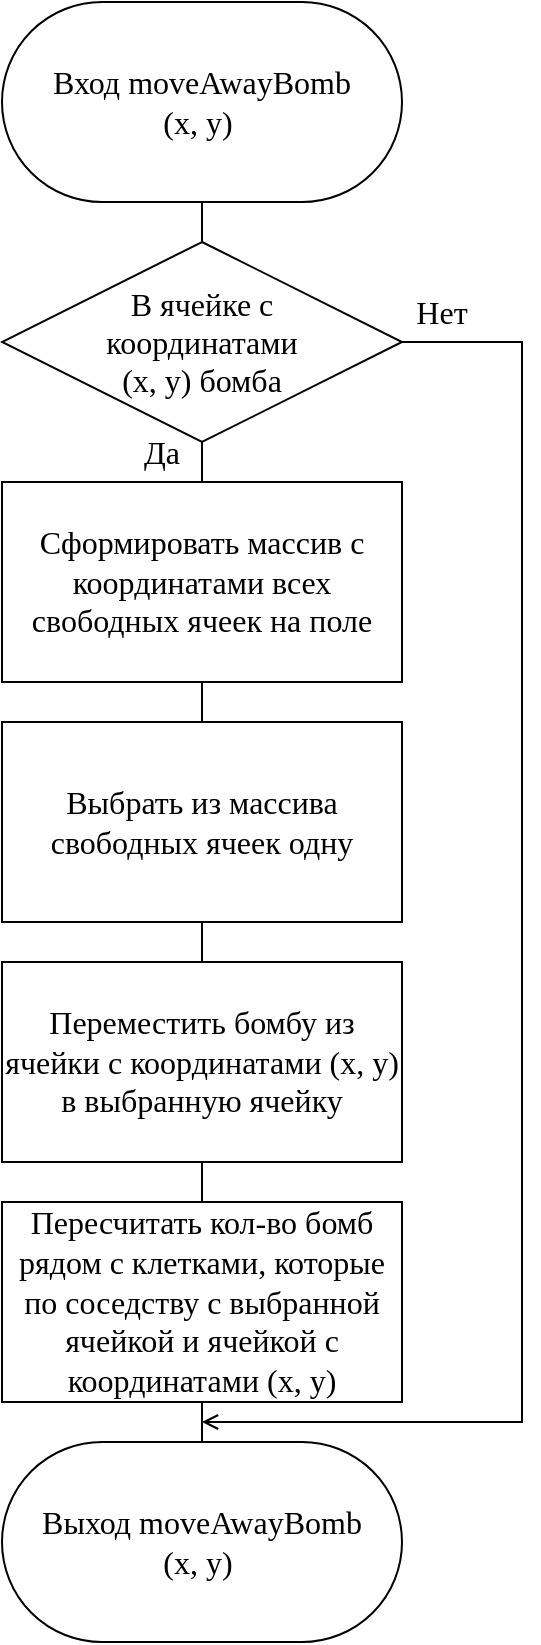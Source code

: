 <mxfile version="22.0.3" type="device">
  <diagram id="bekAUBVOrK7hu-xjGTDG" name="Страница — 3">
    <mxGraphModel dx="1036" dy="614" grid="1" gridSize="10" guides="1" tooltips="1" connect="1" arrows="1" fold="1" page="1" pageScale="1" pageWidth="827" pageHeight="1169" math="0" shadow="0">
      <root>
        <mxCell id="0" />
        <mxCell id="1" parent="0" />
        <mxCell id="WFR-Vjg9maMEg_Zy6Ejp-21" style="edgeStyle=orthogonalEdgeStyle;rounded=0;orthogonalLoop=1;jettySize=auto;html=1;exitX=0.5;exitY=1;exitDx=0;exitDy=0;entryX=0.5;entryY=0;entryDx=0;entryDy=0;endArrow=none;endFill=0;" parent="1" source="WFR-Vjg9maMEg_Zy6Ejp-2" edge="1">
          <mxGeometry relative="1" as="geometry">
            <mxPoint x="380" y="150" as="targetPoint" />
          </mxGeometry>
        </mxCell>
        <mxCell id="WFR-Vjg9maMEg_Zy6Ejp-2" value="&lt;font face=&quot;Times New Roman&quot; style=&quot;font-size: 16px;&quot;&gt;Вход moveAwayBomb&lt;br&gt;(x, y)&amp;nbsp;&lt;/font&gt;" style="rounded=1;whiteSpace=wrap;html=1;arcSize=50;" parent="1" vertex="1">
          <mxGeometry x="280" y="30" width="200" height="100" as="geometry" />
        </mxCell>
        <mxCell id="WFR-Vjg9maMEg_Zy6Ejp-3" value="&lt;font style=&quot;font-size: 16px;&quot; face=&quot;Times New Roman&quot;&gt;Выход moveAwayBomb&lt;br&gt;(x, y)&amp;nbsp;&lt;/font&gt;" style="rounded=1;whiteSpace=wrap;html=1;arcSize=50;" parent="1" vertex="1">
          <mxGeometry x="280" y="750" width="200" height="100" as="geometry" />
        </mxCell>
        <mxCell id="WFR-Vjg9maMEg_Zy6Ejp-4" style="edgeStyle=orthogonalEdgeStyle;rounded=0;orthogonalLoop=1;jettySize=auto;html=1;exitX=0.5;exitY=1;exitDx=0;exitDy=0;entryX=0.5;entryY=0;entryDx=0;entryDy=0;entryPerimeter=0;endArrow=none;endFill=0;" parent="1" edge="1">
          <mxGeometry relative="1" as="geometry">
            <mxPoint x="380" y="250" as="sourcePoint" />
            <mxPoint x="380" y="270" as="targetPoint" />
          </mxGeometry>
        </mxCell>
        <mxCell id="7Vo06xQtiuB3ALdzppe5-2" value="&lt;span style=&quot;font-size: 16px;&quot;&gt;Переместить бомбу из ячейки с координатами (x, y) в выбранную ячейку&lt;/span&gt;" style="rounded=0;whiteSpace=wrap;html=1;fontSize=14;fontFamily=Times New Roman;" parent="1" vertex="1">
          <mxGeometry x="280" y="510" width="200" height="100" as="geometry" />
        </mxCell>
        <mxCell id="1eSOd5HOGY_WjNMjaV9z-2" style="edgeStyle=orthogonalEdgeStyle;rounded=0;orthogonalLoop=1;jettySize=auto;html=1;exitX=0.5;exitY=1;exitDx=0;exitDy=0;entryX=0.5;entryY=1;entryDx=0;entryDy=0;entryPerimeter=0;endArrow=none;endFill=0;" parent="1" source="7Vo06xQtiuB3ALdzppe5-2" edge="1">
          <mxGeometry relative="1" as="geometry">
            <mxPoint x="380" y="630" as="targetPoint" />
          </mxGeometry>
        </mxCell>
        <mxCell id="GcaCQH5RMT06iKdXt14I-2" style="edgeStyle=orthogonalEdgeStyle;rounded=0;orthogonalLoop=1;jettySize=auto;html=1;exitX=1;exitY=0.5;exitDx=0;exitDy=0;endArrow=open;endFill=0;" edge="1" parent="1" source="GcaCQH5RMT06iKdXt14I-1">
          <mxGeometry relative="1" as="geometry">
            <mxPoint x="380" y="740" as="targetPoint" />
            <Array as="points">
              <mxPoint x="540" y="200" />
              <mxPoint x="540" y="740" />
            </Array>
          </mxGeometry>
        </mxCell>
        <mxCell id="GcaCQH5RMT06iKdXt14I-1" value="&lt;font face=&quot;Times New Roman&quot;&gt;&lt;span style=&quot;font-size: 16px;&quot;&gt;В ячейке с &lt;br&gt;координатами &lt;br&gt;(x, y) бомба&lt;/span&gt;&lt;/font&gt;" style="rhombus;whiteSpace=wrap;html=1;" vertex="1" parent="1">
          <mxGeometry x="280" y="150" width="200" height="100" as="geometry" />
        </mxCell>
        <mxCell id="GcaCQH5RMT06iKdXt14I-3" value="&lt;font style=&quot;font-size: 16px;&quot; face=&quot;Times New Roman&quot;&gt;Нет&lt;/font&gt;" style="text;html=1;strokeColor=none;fillColor=none;align=center;verticalAlign=middle;whiteSpace=wrap;rounded=0;" vertex="1" parent="1">
          <mxGeometry x="470" y="170" width="60" height="30" as="geometry" />
        </mxCell>
        <mxCell id="GcaCQH5RMT06iKdXt14I-4" value="&lt;font style=&quot;font-size: 16px;&quot; face=&quot;Times New Roman&quot;&gt;Да&lt;/font&gt;" style="text;html=1;strokeColor=none;fillColor=none;align=center;verticalAlign=middle;whiteSpace=wrap;rounded=0;" vertex="1" parent="1">
          <mxGeometry x="330" y="240" width="60" height="30" as="geometry" />
        </mxCell>
        <mxCell id="GcaCQH5RMT06iKdXt14I-8" style="edgeStyle=orthogonalEdgeStyle;rounded=0;orthogonalLoop=1;jettySize=auto;html=1;exitX=0.5;exitY=1;exitDx=0;exitDy=0;entryX=0.5;entryY=0;entryDx=0;entryDy=0;endArrow=none;endFill=0;" edge="1" parent="1" source="GcaCQH5RMT06iKdXt14I-5" target="GcaCQH5RMT06iKdXt14I-6">
          <mxGeometry relative="1" as="geometry" />
        </mxCell>
        <mxCell id="GcaCQH5RMT06iKdXt14I-5" value="&lt;span style=&quot;font-size: 16px;&quot;&gt;Сформировать массив с координатами всех свободных ячеек на поле&lt;/span&gt;" style="rounded=0;whiteSpace=wrap;html=1;fontSize=14;fontFamily=Times New Roman;" vertex="1" parent="1">
          <mxGeometry x="280" y="270" width="200" height="100" as="geometry" />
        </mxCell>
        <mxCell id="GcaCQH5RMT06iKdXt14I-9" style="edgeStyle=orthogonalEdgeStyle;rounded=0;orthogonalLoop=1;jettySize=auto;html=1;exitX=0.5;exitY=1;exitDx=0;exitDy=0;entryX=0.5;entryY=0;entryDx=0;entryDy=0;endArrow=none;endFill=0;" edge="1" parent="1" source="GcaCQH5RMT06iKdXt14I-6" target="7Vo06xQtiuB3ALdzppe5-2">
          <mxGeometry relative="1" as="geometry" />
        </mxCell>
        <mxCell id="GcaCQH5RMT06iKdXt14I-6" value="&lt;span style=&quot;font-size: 16px;&quot;&gt;Выбрать из массива свободных ячеек одну&lt;/span&gt;" style="rounded=0;whiteSpace=wrap;html=1;fontSize=14;fontFamily=Times New Roman;" vertex="1" parent="1">
          <mxGeometry x="280" y="390" width="200" height="100" as="geometry" />
        </mxCell>
        <mxCell id="GcaCQH5RMT06iKdXt14I-12" style="edgeStyle=orthogonalEdgeStyle;rounded=0;orthogonalLoop=1;jettySize=auto;html=1;exitX=0.5;exitY=1;exitDx=0;exitDy=0;entryX=0.5;entryY=0;entryDx=0;entryDy=0;endArrow=none;endFill=0;" edge="1" parent="1" source="GcaCQH5RMT06iKdXt14I-10" target="WFR-Vjg9maMEg_Zy6Ejp-3">
          <mxGeometry relative="1" as="geometry" />
        </mxCell>
        <mxCell id="GcaCQH5RMT06iKdXt14I-10" value="&lt;span style=&quot;font-size: 16px;&quot;&gt;Пересчитать кол-во бомб рядом с клетками, которые по соседству с выбранной ячейкой и ячейкой с координатами (x, y)&lt;/span&gt;" style="rounded=0;whiteSpace=wrap;html=1;fontSize=14;fontFamily=Times New Roman;" vertex="1" parent="1">
          <mxGeometry x="280" y="630" width="200" height="100" as="geometry" />
        </mxCell>
      </root>
    </mxGraphModel>
  </diagram>
</mxfile>
